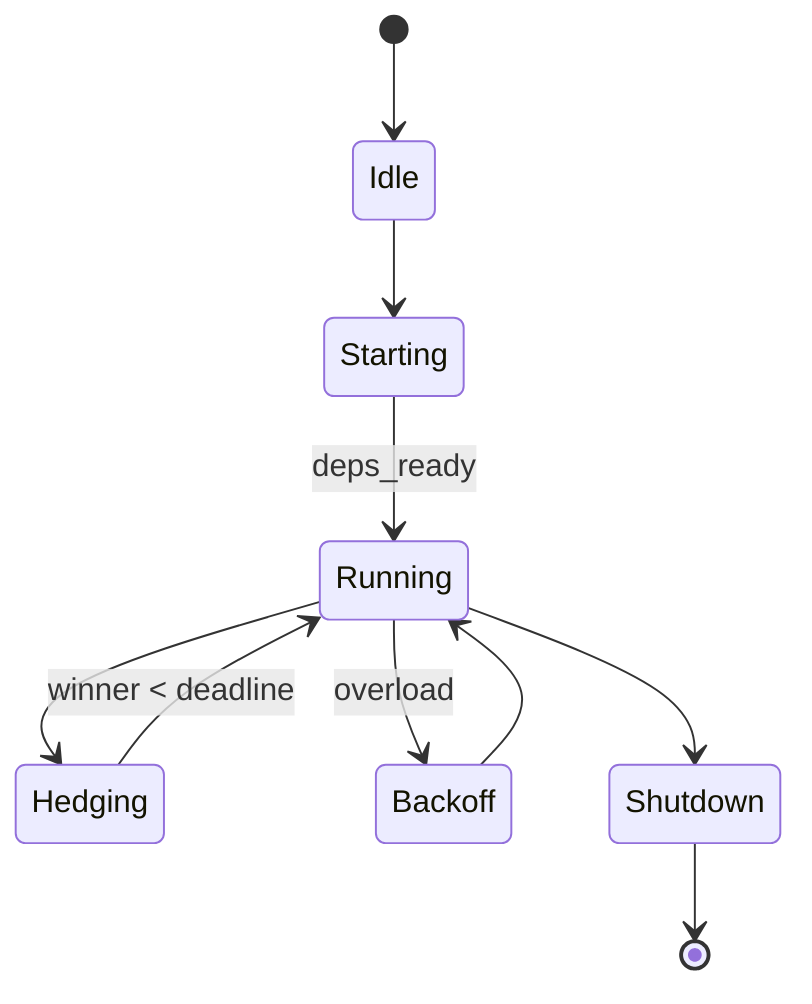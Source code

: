 stateDiagram-v2
  [*] --> Idle
  Idle --> Starting
  Starting --> Running: deps_ready
  Running --> Hedging
  Hedging --> Running: winner < deadline
  Running --> Backoff: overload
  Backoff --> Running
  Running --> Shutdown
  Shutdown --> [*]